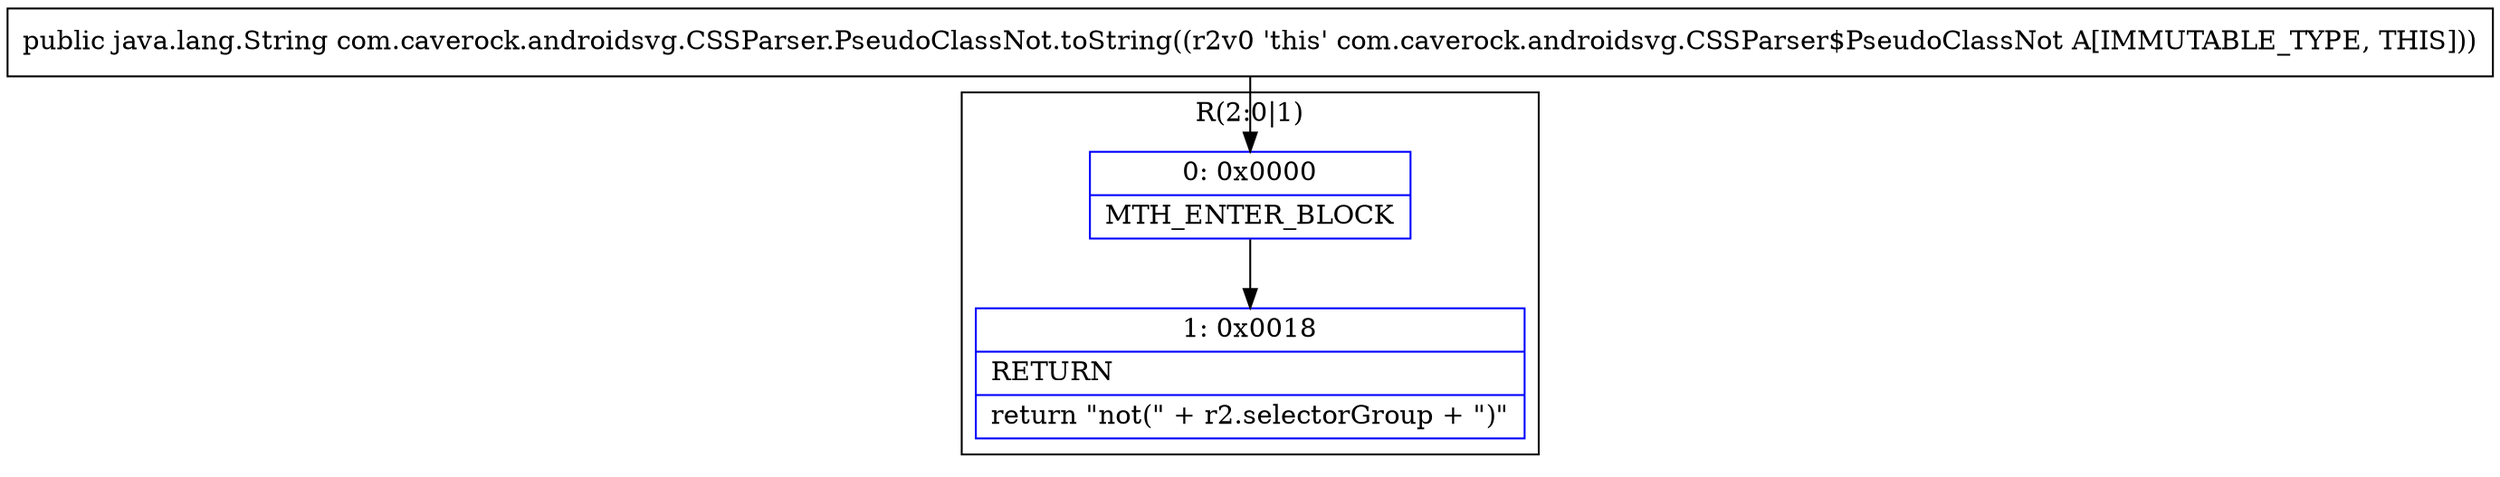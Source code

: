 digraph "CFG forcom.caverock.androidsvg.CSSParser.PseudoClassNot.toString()Ljava\/lang\/String;" {
subgraph cluster_Region_789767969 {
label = "R(2:0|1)";
node [shape=record,color=blue];
Node_0 [shape=record,label="{0\:\ 0x0000|MTH_ENTER_BLOCK\l}"];
Node_1 [shape=record,label="{1\:\ 0x0018|RETURN\l|return \"not(\" + r2.selectorGroup + \")\"\l}"];
}
MethodNode[shape=record,label="{public java.lang.String com.caverock.androidsvg.CSSParser.PseudoClassNot.toString((r2v0 'this' com.caverock.androidsvg.CSSParser$PseudoClassNot A[IMMUTABLE_TYPE, THIS])) }"];
MethodNode -> Node_0;
Node_0 -> Node_1;
}

